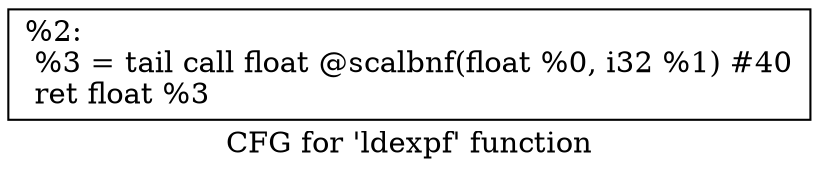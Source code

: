 digraph "CFG for 'ldexpf' function" {
	label="CFG for 'ldexpf' function";

	Node0x1ffa120 [shape=record,label="{%2:\l  %3 = tail call float @scalbnf(float %0, i32 %1) #40\l  ret float %3\l}"];
}
